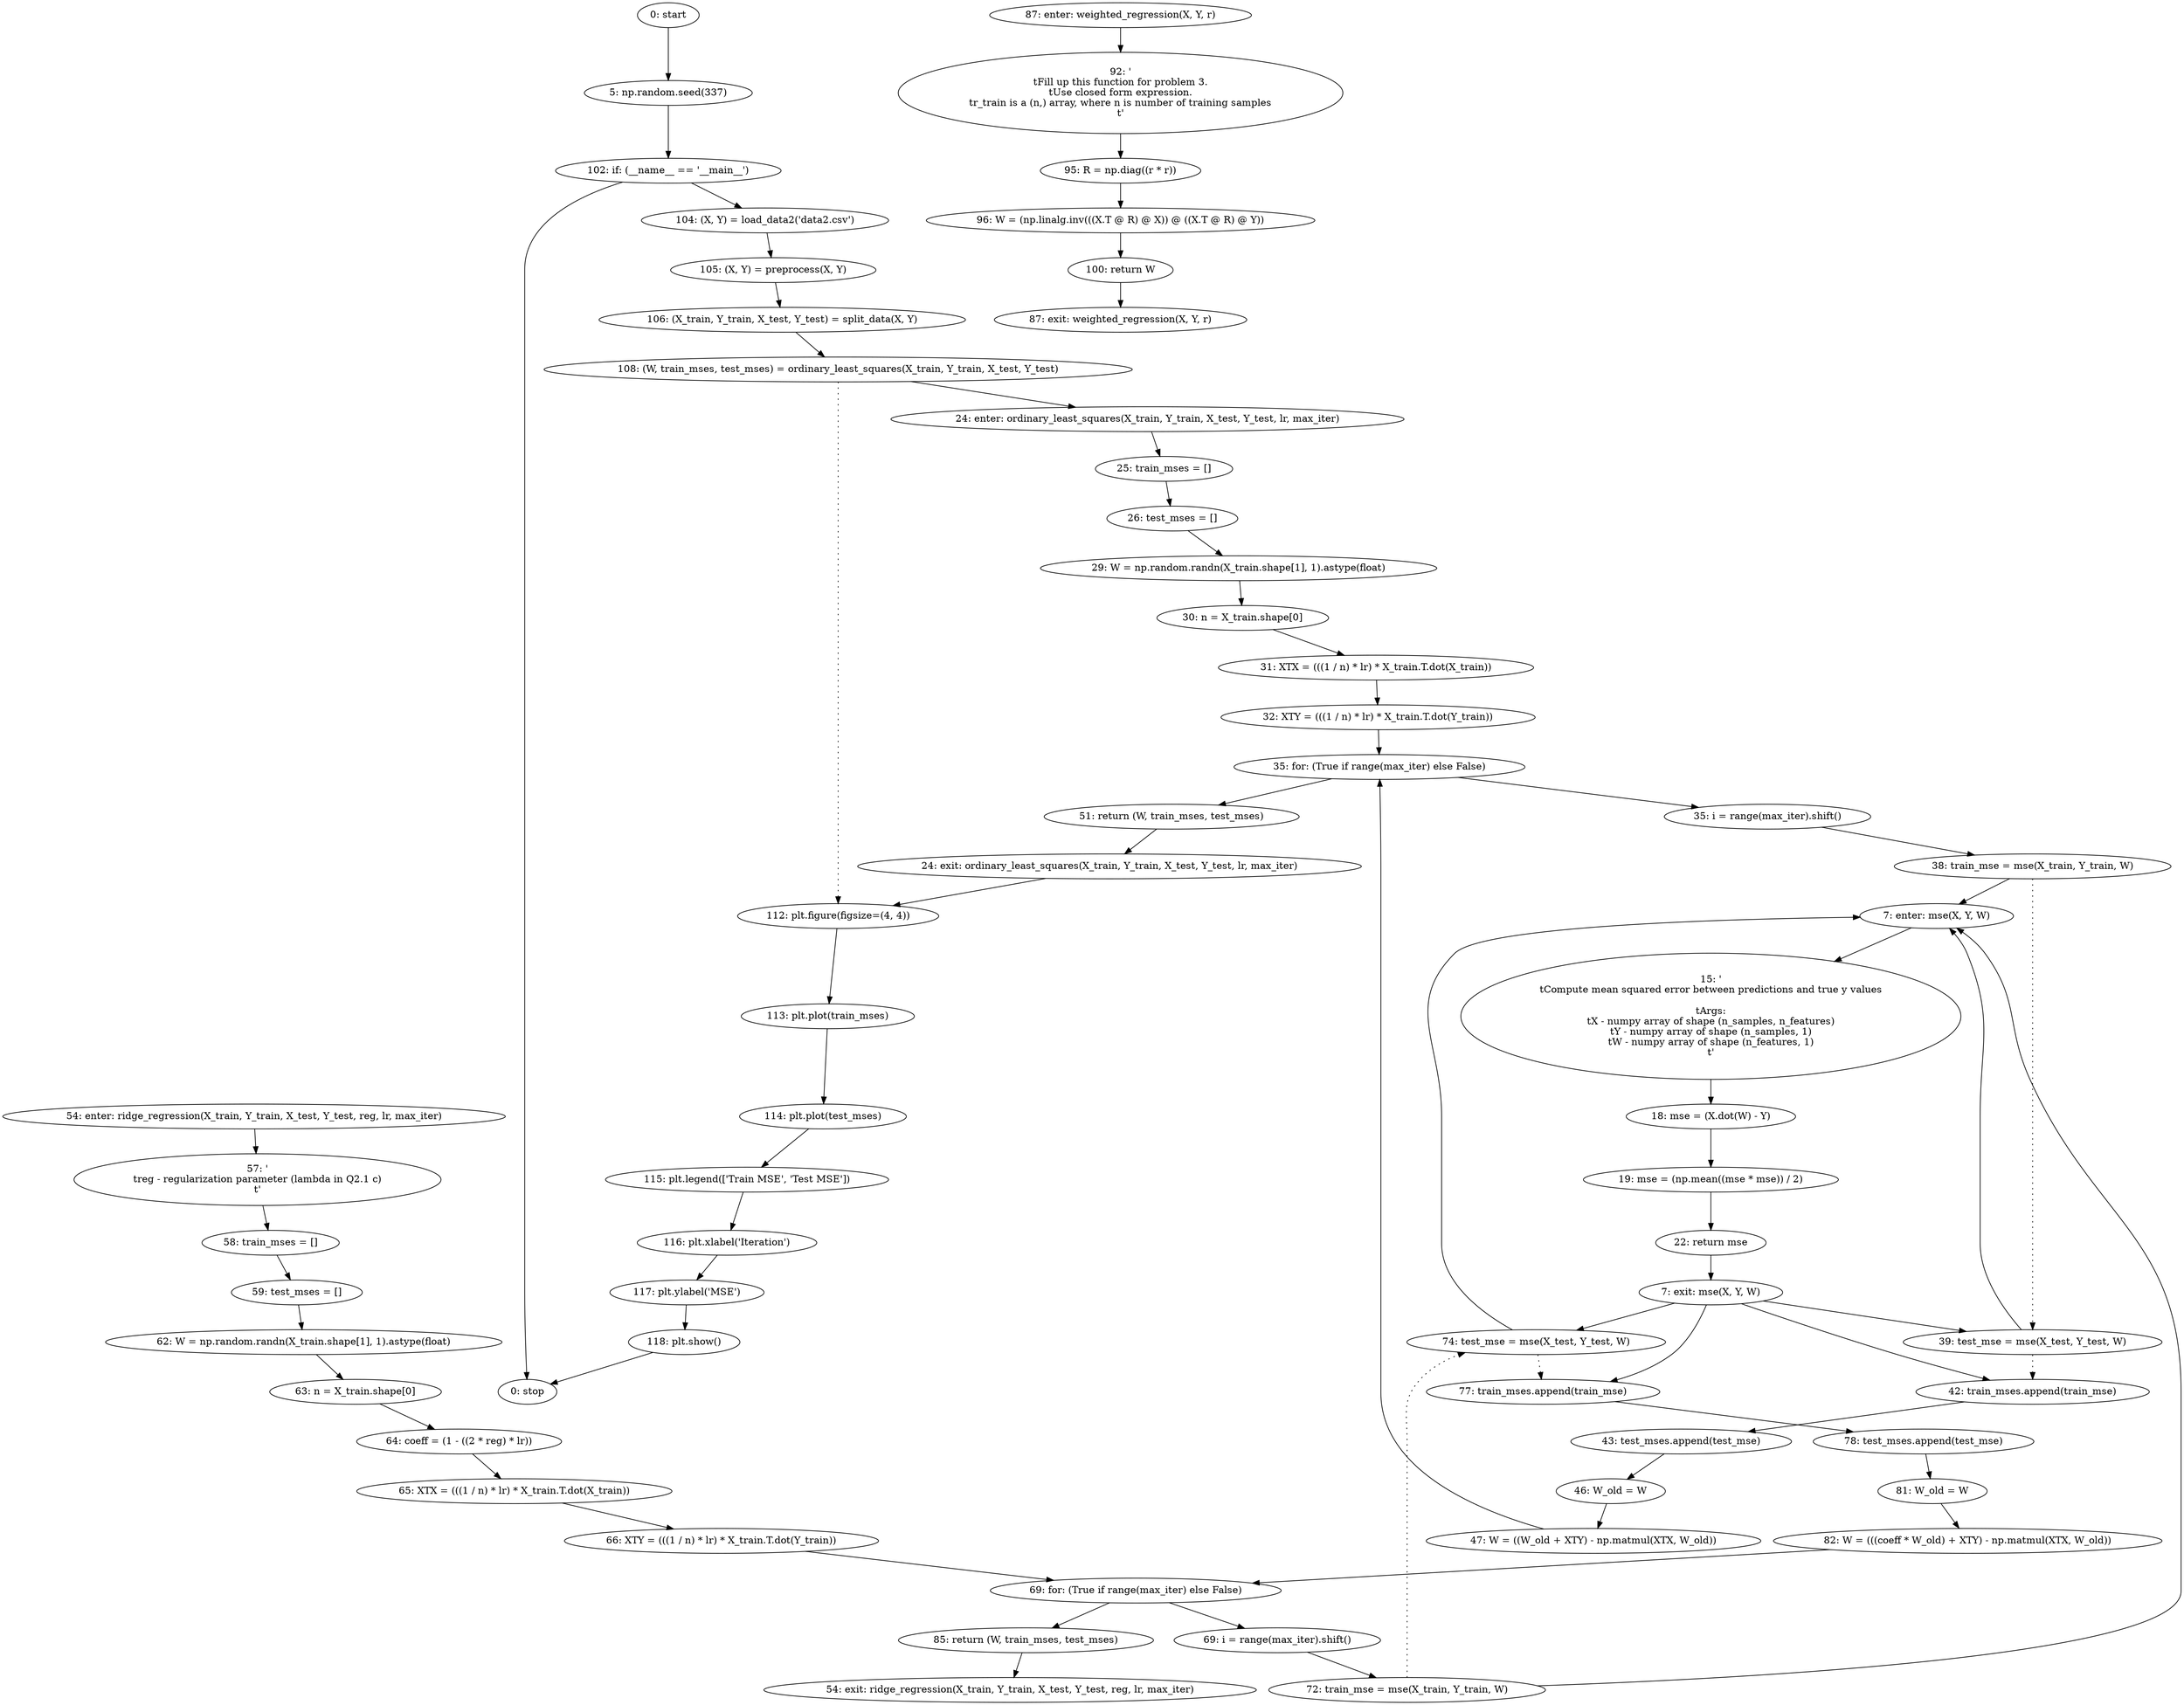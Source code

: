 strict digraph "" {
	node [label="\N"];
	0	 [label="0: start"];
	1	 [label="5: np.random.seed(337)"];
	0 -> 1;
	50	 [label="102: if: (__name__ == '__main__')"];
	1 -> 50;
	51	 [label="104: (X, Y) = load_data2('data2.csv')"];
	50 -> 51;
	62	 [label="0: stop"];
	50 -> 62;
	2	 [label="7: enter: mse(X, Y, W)"];
	4	 [label="15: '\n\tCompute mean squared error between predictions and true y values\n\n\tArgs:\n\tX - numpy array of shape (n_samples, n_features)\n\tY \
- numpy array of shape (n_samples, 1)\n\tW - numpy array of shape (n_features, 1)\n\t'"];
	2 -> 4;
	5	 [label="18: mse = (X.dot(W) - Y)"];
	4 -> 5;
	18	 [label="38: train_mse = mse(X_train, Y_train, W)"];
	18 -> 2;
	19	 [label="39: test_mse = mse(X_test, Y_test, W)"];
	18 -> 19	 [style=dotted,
		weight=100];
	19 -> 2;
	20	 [label="42: train_mses.append(train_mse)"];
	19 -> 20	 [style=dotted,
		weight=100];
	21	 [label="43: test_mses.append(test_mse)"];
	20 -> 21;
	37	 [label="72: train_mse = mse(X_train, Y_train, W)"];
	37 -> 2;
	38	 [label="74: test_mse = mse(X_test, Y_test, W)"];
	37 -> 38	 [style=dotted,
		weight=100];
	38 -> 2;
	39	 [label="77: train_mses.append(train_mse)"];
	38 -> 39	 [style=dotted,
		weight=100];
	40	 [label="78: test_mses.append(test_mse)"];
	39 -> 40;
	3	 [label="7: exit: mse(X, Y, W)"];
	3 -> 19;
	3 -> 20;
	3 -> 38;
	3 -> 39;
	7	 [label="22: return mse"];
	7 -> 3;
	6	 [label="19: mse = (np.mean((mse * mse)) / 2)"];
	5 -> 6;
	6 -> 7;
	8	 [label="24: enter: ordinary_least_squares(X_train, Y_train, X_test, Y_test, lr, max_iter)"];
	10	 [label="25: train_mses = []"];
	8 -> 10;
	11	 [label="26: test_mses = []"];
	10 -> 11;
	54	 [label="108: (W, train_mses, test_mses) = ordinary_least_squares(X_train, Y_train, X_test, Y_test)"];
	54 -> 8;
	55	 [label="112: plt.figure(figsize=(4, 4))"];
	54 -> 55	 [style=dotted,
		weight=100];
	56	 [label="113: plt.plot(train_mses)"];
	55 -> 56;
	9	 [label="24: exit: ordinary_least_squares(X_train, Y_train, X_test, Y_test, lr, max_iter)"];
	9 -> 55;
	24	 [label="51: return (W, train_mses, test_mses)"];
	24 -> 9;
	12	 [label="29: W = np.random.randn(X_train.shape[1], 1).astype(float)"];
	11 -> 12;
	13	 [label="30: n = X_train.shape[0]"];
	12 -> 13;
	14	 [label="31: XTX = (((1 / n) * lr) * X_train.T.dot(X_train))"];
	13 -> 14;
	15	 [label="32: XTY = (((1 / n) * lr) * X_train.T.dot(Y_train))"];
	14 -> 15;
	16	 [label="35: for: (True if range(max_iter) else False)"];
	15 -> 16;
	16 -> 24;
	17	 [label="35: i = range(max_iter).shift()"];
	16 -> 17;
	17 -> 18;
	23	 [label="47: W = ((W_old + XTY) - np.matmul(XTX, W_old))"];
	23 -> 16;
	22	 [label="46: W_old = W"];
	21 -> 22;
	22 -> 23;
	25	 [label="54: enter: ridge_regression(X_train, Y_train, X_test, Y_test, reg, lr, max_iter)"];
	27	 [label="57: '\n\treg - regularization parameter (lambda in Q2.1 c)\n\t'"];
	25 -> 27;
	28	 [label="58: train_mses = []"];
	27 -> 28;
	26	 [label="54: exit: ridge_regression(X_train, Y_train, X_test, Y_test, reg, lr, max_iter)"];
	43	 [label="85: return (W, train_mses, test_mses)"];
	43 -> 26;
	29	 [label="59: test_mses = []"];
	28 -> 29;
	30	 [label="62: W = np.random.randn(X_train.shape[1], 1).astype(float)"];
	29 -> 30;
	31	 [label="63: n = X_train.shape[0]"];
	30 -> 31;
	32	 [label="64: coeff = (1 - ((2 * reg) * lr))"];
	31 -> 32;
	33	 [label="65: XTX = (((1 / n) * lr) * X_train.T.dot(X_train))"];
	32 -> 33;
	34	 [label="66: XTY = (((1 / n) * lr) * X_train.T.dot(Y_train))"];
	33 -> 34;
	35	 [label="69: for: (True if range(max_iter) else False)"];
	34 -> 35;
	35 -> 43;
	36	 [label="69: i = range(max_iter).shift()"];
	35 -> 36;
	36 -> 37;
	42	 [label="82: W = (((coeff * W_old) + XTY) - np.matmul(XTX, W_old))"];
	42 -> 35;
	41	 [label="81: W_old = W"];
	40 -> 41;
	41 -> 42;
	44	 [label="87: enter: weighted_regression(X, Y, r)"];
	46	 [label="92: '\n\tFill up this function for problem 3.\n\tUse closed form expression.\n\tr_train is a (n,) array, where n is number of training \
samples\n\t'"];
	44 -> 46;
	47	 [label="95: R = np.diag((r * r))"];
	46 -> 47;
	45	 [label="87: exit: weighted_regression(X, Y, r)"];
	49	 [label="100: return W"];
	49 -> 45;
	48	 [label="96: W = (np.linalg.inv(((X.T @ R) @ X)) @ ((X.T @ R) @ Y))"];
	47 -> 48;
	48 -> 49;
	52	 [label="105: (X, Y) = preprocess(X, Y)"];
	51 -> 52;
	53	 [label="106: (X_train, Y_train, X_test, Y_test) = split_data(X, Y)"];
	52 -> 53;
	53 -> 54;
	57	 [label="114: plt.plot(test_mses)"];
	56 -> 57;
	58	 [label="115: plt.legend(['Train MSE', 'Test MSE'])"];
	57 -> 58;
	59	 [label="116: plt.xlabel('Iteration')"];
	58 -> 59;
	60	 [label="117: plt.ylabel('MSE')"];
	59 -> 60;
	61	 [label="118: plt.show()"];
	60 -> 61;
	61 -> 62;
}

